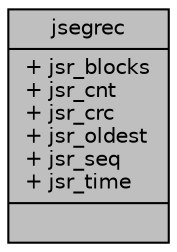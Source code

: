 digraph "jsegrec"
{
 // LATEX_PDF_SIZE
  edge [fontname="Helvetica",fontsize="10",labelfontname="Helvetica",labelfontsize="10"];
  node [fontname="Helvetica",fontsize="10",shape=record];
  Node1 [label="{jsegrec\n|+ jsr_blocks\l+ jsr_cnt\l+ jsr_crc\l+ jsr_oldest\l+ jsr_seq\l+ jsr_time\l|}",height=0.2,width=0.4,color="black", fillcolor="grey75", style="filled", fontcolor="black",tooltip=" "];
}
